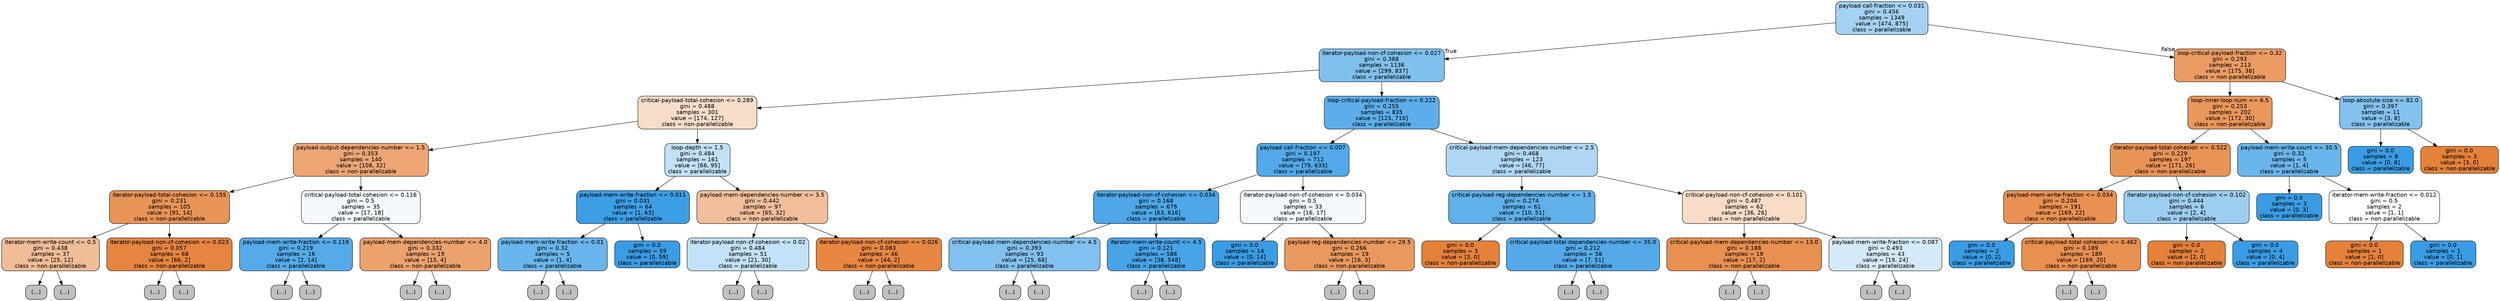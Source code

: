digraph Tree {
node [shape=box, style="filled, rounded", color="black", fontname=helvetica] ;
edge [fontname=helvetica] ;
0 [label="payload-call-fraction <= 0.031\ngini = 0.456\nsamples = 1349\nvalue = [474, 875]\nclass = parallelizable", fillcolor="#399de575"] ;
1 [label="iterator-payload-non-cf-cohesion <= 0.027\ngini = 0.388\nsamples = 1136\nvalue = [299, 837]\nclass = parallelizable", fillcolor="#399de5a4"] ;
0 -> 1 [labeldistance=2.5, labelangle=45, headlabel="True"] ;
2 [label="critical-payload-total-cohesion <= 0.289\ngini = 0.488\nsamples = 301\nvalue = [174, 127]\nclass = non-parallelizable", fillcolor="#e5813945"] ;
1 -> 2 ;
3 [label="payload-output-dependencies-number <= 1.5\ngini = 0.353\nsamples = 140\nvalue = [108, 32]\nclass = non-parallelizable", fillcolor="#e58139b3"] ;
2 -> 3 ;
4 [label="iterator-payload-total-cohesion <= 0.155\ngini = 0.231\nsamples = 105\nvalue = [91, 14]\nclass = non-parallelizable", fillcolor="#e58139d8"] ;
3 -> 4 ;
5 [label="iterator-mem-write-count <= 0.5\ngini = 0.438\nsamples = 37\nvalue = [25, 12]\nclass = non-parallelizable", fillcolor="#e5813985"] ;
4 -> 5 ;
6 [label="(...)", fillcolor="#C0C0C0"] ;
5 -> 6 ;
7 [label="(...)", fillcolor="#C0C0C0"] ;
5 -> 7 ;
20 [label="iterator-payload-non-cf-cohesion <= 0.023\ngini = 0.057\nsamples = 68\nvalue = [66, 2]\nclass = non-parallelizable", fillcolor="#e58139f7"] ;
4 -> 20 ;
21 [label="(...)", fillcolor="#C0C0C0"] ;
20 -> 21 ;
22 [label="(...)", fillcolor="#C0C0C0"] ;
20 -> 22 ;
25 [label="critical-payload-total-cohesion <= 0.116\ngini = 0.5\nsamples = 35\nvalue = [17, 18]\nclass = parallelizable", fillcolor="#399de50e"] ;
3 -> 25 ;
26 [label="payload-mem-write-fraction <= 0.119\ngini = 0.219\nsamples = 16\nvalue = [2, 14]\nclass = parallelizable", fillcolor="#399de5db"] ;
25 -> 26 ;
27 [label="(...)", fillcolor="#C0C0C0"] ;
26 -> 27 ;
28 [label="(...)", fillcolor="#C0C0C0"] ;
26 -> 28 ;
31 [label="payload-mem-dependencies-number <= 4.0\ngini = 0.332\nsamples = 19\nvalue = [15, 4]\nclass = non-parallelizable", fillcolor="#e58139bb"] ;
25 -> 31 ;
32 [label="(...)", fillcolor="#C0C0C0"] ;
31 -> 32 ;
33 [label="(...)", fillcolor="#C0C0C0"] ;
31 -> 33 ;
38 [label="loop-depth <= 1.5\ngini = 0.484\nsamples = 161\nvalue = [66, 95]\nclass = parallelizable", fillcolor="#399de54e"] ;
2 -> 38 ;
39 [label="payload-mem-write-fraction <= 0.011\ngini = 0.031\nsamples = 64\nvalue = [1, 63]\nclass = parallelizable", fillcolor="#399de5fb"] ;
38 -> 39 ;
40 [label="payload-mem-write-fraction <= 0.01\ngini = 0.32\nsamples = 5\nvalue = [1, 4]\nclass = parallelizable", fillcolor="#399de5bf"] ;
39 -> 40 ;
41 [label="(...)", fillcolor="#C0C0C0"] ;
40 -> 41 ;
42 [label="(...)", fillcolor="#C0C0C0"] ;
40 -> 42 ;
43 [label="gini = 0.0\nsamples = 59\nvalue = [0, 59]\nclass = parallelizable", fillcolor="#399de5ff"] ;
39 -> 43 ;
44 [label="payload-mem-dependencies-number <= 3.5\ngini = 0.442\nsamples = 97\nvalue = [65, 32]\nclass = non-parallelizable", fillcolor="#e5813981"] ;
38 -> 44 ;
45 [label="iterator-payload-non-cf-cohesion <= 0.02\ngini = 0.484\nsamples = 51\nvalue = [21, 30]\nclass = parallelizable", fillcolor="#399de54d"] ;
44 -> 45 ;
46 [label="(...)", fillcolor="#C0C0C0"] ;
45 -> 46 ;
55 [label="(...)", fillcolor="#C0C0C0"] ;
45 -> 55 ;
66 [label="iterator-payload-non-cf-cohesion <= 0.026\ngini = 0.083\nsamples = 46\nvalue = [44, 2]\nclass = non-parallelizable", fillcolor="#e58139f3"] ;
44 -> 66 ;
67 [label="(...)", fillcolor="#C0C0C0"] ;
66 -> 67 ;
72 [label="(...)", fillcolor="#C0C0C0"] ;
66 -> 72 ;
73 [label="loop-critical-payload-fraction <= 0.222\ngini = 0.255\nsamples = 835\nvalue = [125, 710]\nclass = parallelizable", fillcolor="#399de5d2"] ;
1 -> 73 ;
74 [label="payload-call-fraction <= 0.007\ngini = 0.197\nsamples = 712\nvalue = [79, 633]\nclass = parallelizable", fillcolor="#399de5df"] ;
73 -> 74 ;
75 [label="iterator-payload-non-cf-cohesion <= 0.034\ngini = 0.168\nsamples = 679\nvalue = [63, 616]\nclass = parallelizable", fillcolor="#399de5e5"] ;
74 -> 75 ;
76 [label="critical-payload-mem-dependencies-number <= 4.5\ngini = 0.393\nsamples = 93\nvalue = [25, 68]\nclass = parallelizable", fillcolor="#399de5a1"] ;
75 -> 76 ;
77 [label="(...)", fillcolor="#C0C0C0"] ;
76 -> 77 ;
100 [label="(...)", fillcolor="#C0C0C0"] ;
76 -> 100 ;
105 [label="iterator-mem-write-count <= 4.5\ngini = 0.121\nsamples = 586\nvalue = [38, 548]\nclass = parallelizable", fillcolor="#399de5ed"] ;
75 -> 105 ;
106 [label="(...)", fillcolor="#C0C0C0"] ;
105 -> 106 ;
177 [label="(...)", fillcolor="#C0C0C0"] ;
105 -> 177 ;
178 [label="iterator-payload-non-cf-cohesion <= 0.034\ngini = 0.5\nsamples = 33\nvalue = [16, 17]\nclass = parallelizable", fillcolor="#399de50f"] ;
74 -> 178 ;
179 [label="gini = 0.0\nsamples = 14\nvalue = [0, 14]\nclass = parallelizable", fillcolor="#399de5ff"] ;
178 -> 179 ;
180 [label="payload-reg-dependencies-number <= 29.5\ngini = 0.266\nsamples = 19\nvalue = [16, 3]\nclass = non-parallelizable", fillcolor="#e58139cf"] ;
178 -> 180 ;
181 [label="(...)", fillcolor="#C0C0C0"] ;
180 -> 181 ;
182 [label="(...)", fillcolor="#C0C0C0"] ;
180 -> 182 ;
185 [label="critical-payload-mem-dependencies-number <= 2.5\ngini = 0.468\nsamples = 123\nvalue = [46, 77]\nclass = parallelizable", fillcolor="#399de567"] ;
73 -> 185 ;
186 [label="critical-payload-reg-dependencies-number <= 1.5\ngini = 0.274\nsamples = 61\nvalue = [10, 51]\nclass = parallelizable", fillcolor="#399de5cd"] ;
185 -> 186 ;
187 [label="gini = 0.0\nsamples = 3\nvalue = [3, 0]\nclass = non-parallelizable", fillcolor="#e58139ff"] ;
186 -> 187 ;
188 [label="critical-payload-total-dependencies-number <= 35.0\ngini = 0.212\nsamples = 58\nvalue = [7, 51]\nclass = parallelizable", fillcolor="#399de5dc"] ;
186 -> 188 ;
189 [label="(...)", fillcolor="#C0C0C0"] ;
188 -> 189 ;
204 [label="(...)", fillcolor="#C0C0C0"] ;
188 -> 204 ;
205 [label="critical-payload-non-cf-cohesion <= 0.101\ngini = 0.487\nsamples = 62\nvalue = [36, 26]\nclass = non-parallelizable", fillcolor="#e5813947"] ;
185 -> 205 ;
206 [label="critical-payload-mem-dependencies-number <= 13.0\ngini = 0.188\nsamples = 19\nvalue = [17, 2]\nclass = non-parallelizable", fillcolor="#e58139e1"] ;
205 -> 206 ;
207 [label="(...)", fillcolor="#C0C0C0"] ;
206 -> 207 ;
208 [label="(...)", fillcolor="#C0C0C0"] ;
206 -> 208 ;
211 [label="payload-mem-write-fraction <= 0.087\ngini = 0.493\nsamples = 43\nvalue = [19, 24]\nclass = parallelizable", fillcolor="#399de535"] ;
205 -> 211 ;
212 [label="(...)", fillcolor="#C0C0C0"] ;
211 -> 212 ;
227 [label="(...)", fillcolor="#C0C0C0"] ;
211 -> 227 ;
228 [label="loop-critical-payload-fraction <= 0.32\ngini = 0.293\nsamples = 213\nvalue = [175, 38]\nclass = non-parallelizable", fillcolor="#e58139c8"] ;
0 -> 228 [labeldistance=2.5, labelangle=-45, headlabel="False"] ;
229 [label="loop-inner-loop-num <= 6.5\ngini = 0.253\nsamples = 202\nvalue = [172, 30]\nclass = non-parallelizable", fillcolor="#e58139d3"] ;
228 -> 229 ;
230 [label="iterator-payload-total-cohesion <= 0.522\ngini = 0.229\nsamples = 197\nvalue = [171, 26]\nclass = non-parallelizable", fillcolor="#e58139d8"] ;
229 -> 230 ;
231 [label="payload-mem-write-fraction <= 0.034\ngini = 0.204\nsamples = 191\nvalue = [169, 22]\nclass = non-parallelizable", fillcolor="#e58139de"] ;
230 -> 231 ;
232 [label="gini = 0.0\nsamples = 2\nvalue = [0, 2]\nclass = parallelizable", fillcolor="#399de5ff"] ;
231 -> 232 ;
233 [label="critical-payload-total-cohesion <= 0.462\ngini = 0.189\nsamples = 189\nvalue = [169, 20]\nclass = non-parallelizable", fillcolor="#e58139e1"] ;
231 -> 233 ;
234 [label="(...)", fillcolor="#C0C0C0"] ;
233 -> 234 ;
265 [label="(...)", fillcolor="#C0C0C0"] ;
233 -> 265 ;
268 [label="iterator-payload-non-cf-cohesion <= 0.102\ngini = 0.444\nsamples = 6\nvalue = [2, 4]\nclass = parallelizable", fillcolor="#399de57f"] ;
230 -> 268 ;
269 [label="gini = 0.0\nsamples = 2\nvalue = [2, 0]\nclass = non-parallelizable", fillcolor="#e58139ff"] ;
268 -> 269 ;
270 [label="gini = 0.0\nsamples = 4\nvalue = [0, 4]\nclass = parallelizable", fillcolor="#399de5ff"] ;
268 -> 270 ;
271 [label="payload-mem-write-count <= 30.5\ngini = 0.32\nsamples = 5\nvalue = [1, 4]\nclass = parallelizable", fillcolor="#399de5bf"] ;
229 -> 271 ;
272 [label="gini = 0.0\nsamples = 3\nvalue = [0, 3]\nclass = parallelizable", fillcolor="#399de5ff"] ;
271 -> 272 ;
273 [label="iterator-mem-write-fraction <= 0.012\ngini = 0.5\nsamples = 2\nvalue = [1, 1]\nclass = non-parallelizable", fillcolor="#e5813900"] ;
271 -> 273 ;
274 [label="gini = 0.0\nsamples = 1\nvalue = [1, 0]\nclass = non-parallelizable", fillcolor="#e58139ff"] ;
273 -> 274 ;
275 [label="gini = 0.0\nsamples = 1\nvalue = [0, 1]\nclass = parallelizable", fillcolor="#399de5ff"] ;
273 -> 275 ;
276 [label="loop-absolute-size <= 82.0\ngini = 0.397\nsamples = 11\nvalue = [3, 8]\nclass = parallelizable", fillcolor="#399de59f"] ;
228 -> 276 ;
277 [label="gini = 0.0\nsamples = 8\nvalue = [0, 8]\nclass = parallelizable", fillcolor="#399de5ff"] ;
276 -> 277 ;
278 [label="gini = 0.0\nsamples = 3\nvalue = [3, 0]\nclass = non-parallelizable", fillcolor="#e58139ff"] ;
276 -> 278 ;
}